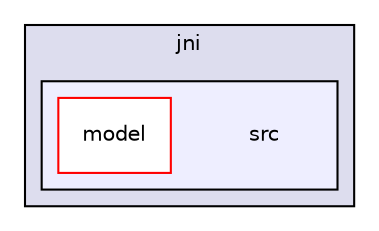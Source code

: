 digraph "jni/src/" {
  compound=true
  node [ fontsize="10", fontname="Helvetica"];
  edge [ labelfontsize="10", labelfontname="Helvetica"];
  subgraph clusterdir_c5aabee391184a762ac1b32f1d4716d2 {
    graph [ bgcolor="#ddddee", pencolor="black", label="jni" fontname="Helvetica", fontsize="10", URL="dir_c5aabee391184a762ac1b32f1d4716d2.html"]
  subgraph clusterdir_a452bb55a652a5280ad3d8554bc48b9f {
    graph [ bgcolor="#eeeeff", pencolor="black", label="" URL="dir_a452bb55a652a5280ad3d8554bc48b9f.html"];
    dir_a452bb55a652a5280ad3d8554bc48b9f [shape=plaintext label="src"];
    dir_581903b642829978cb3efcda7bb649dd [shape=box label="model" color="red" fillcolor="white" style="filled" URL="dir_581903b642829978cb3efcda7bb649dd.html"];
  }
  }
}
